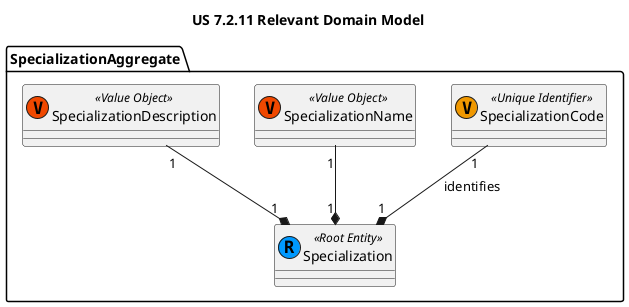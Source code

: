 @startuml US-7.2.11_Domain_Model

title US 7.2.11 Relevant Domain Model

Package SpecializationAggregate{
	Entity Specialization <<(R,#0099FF) Root Entity>>{}

	Class SpecializationCode <<(V,#f09800) Unique Identifier>> {}
	Class SpecializationName <<(V,#f04800) Value Object>> {}
	Class SpecializationDescription <<(V,#f04800) Value Object>> {}

	SpecializationCode "1" --* "1" Specialization : identifies
	SpecializationName "1" --* "1" Specialization
	SpecializationDescription "1" --* "1" Specialization
}

@enduml